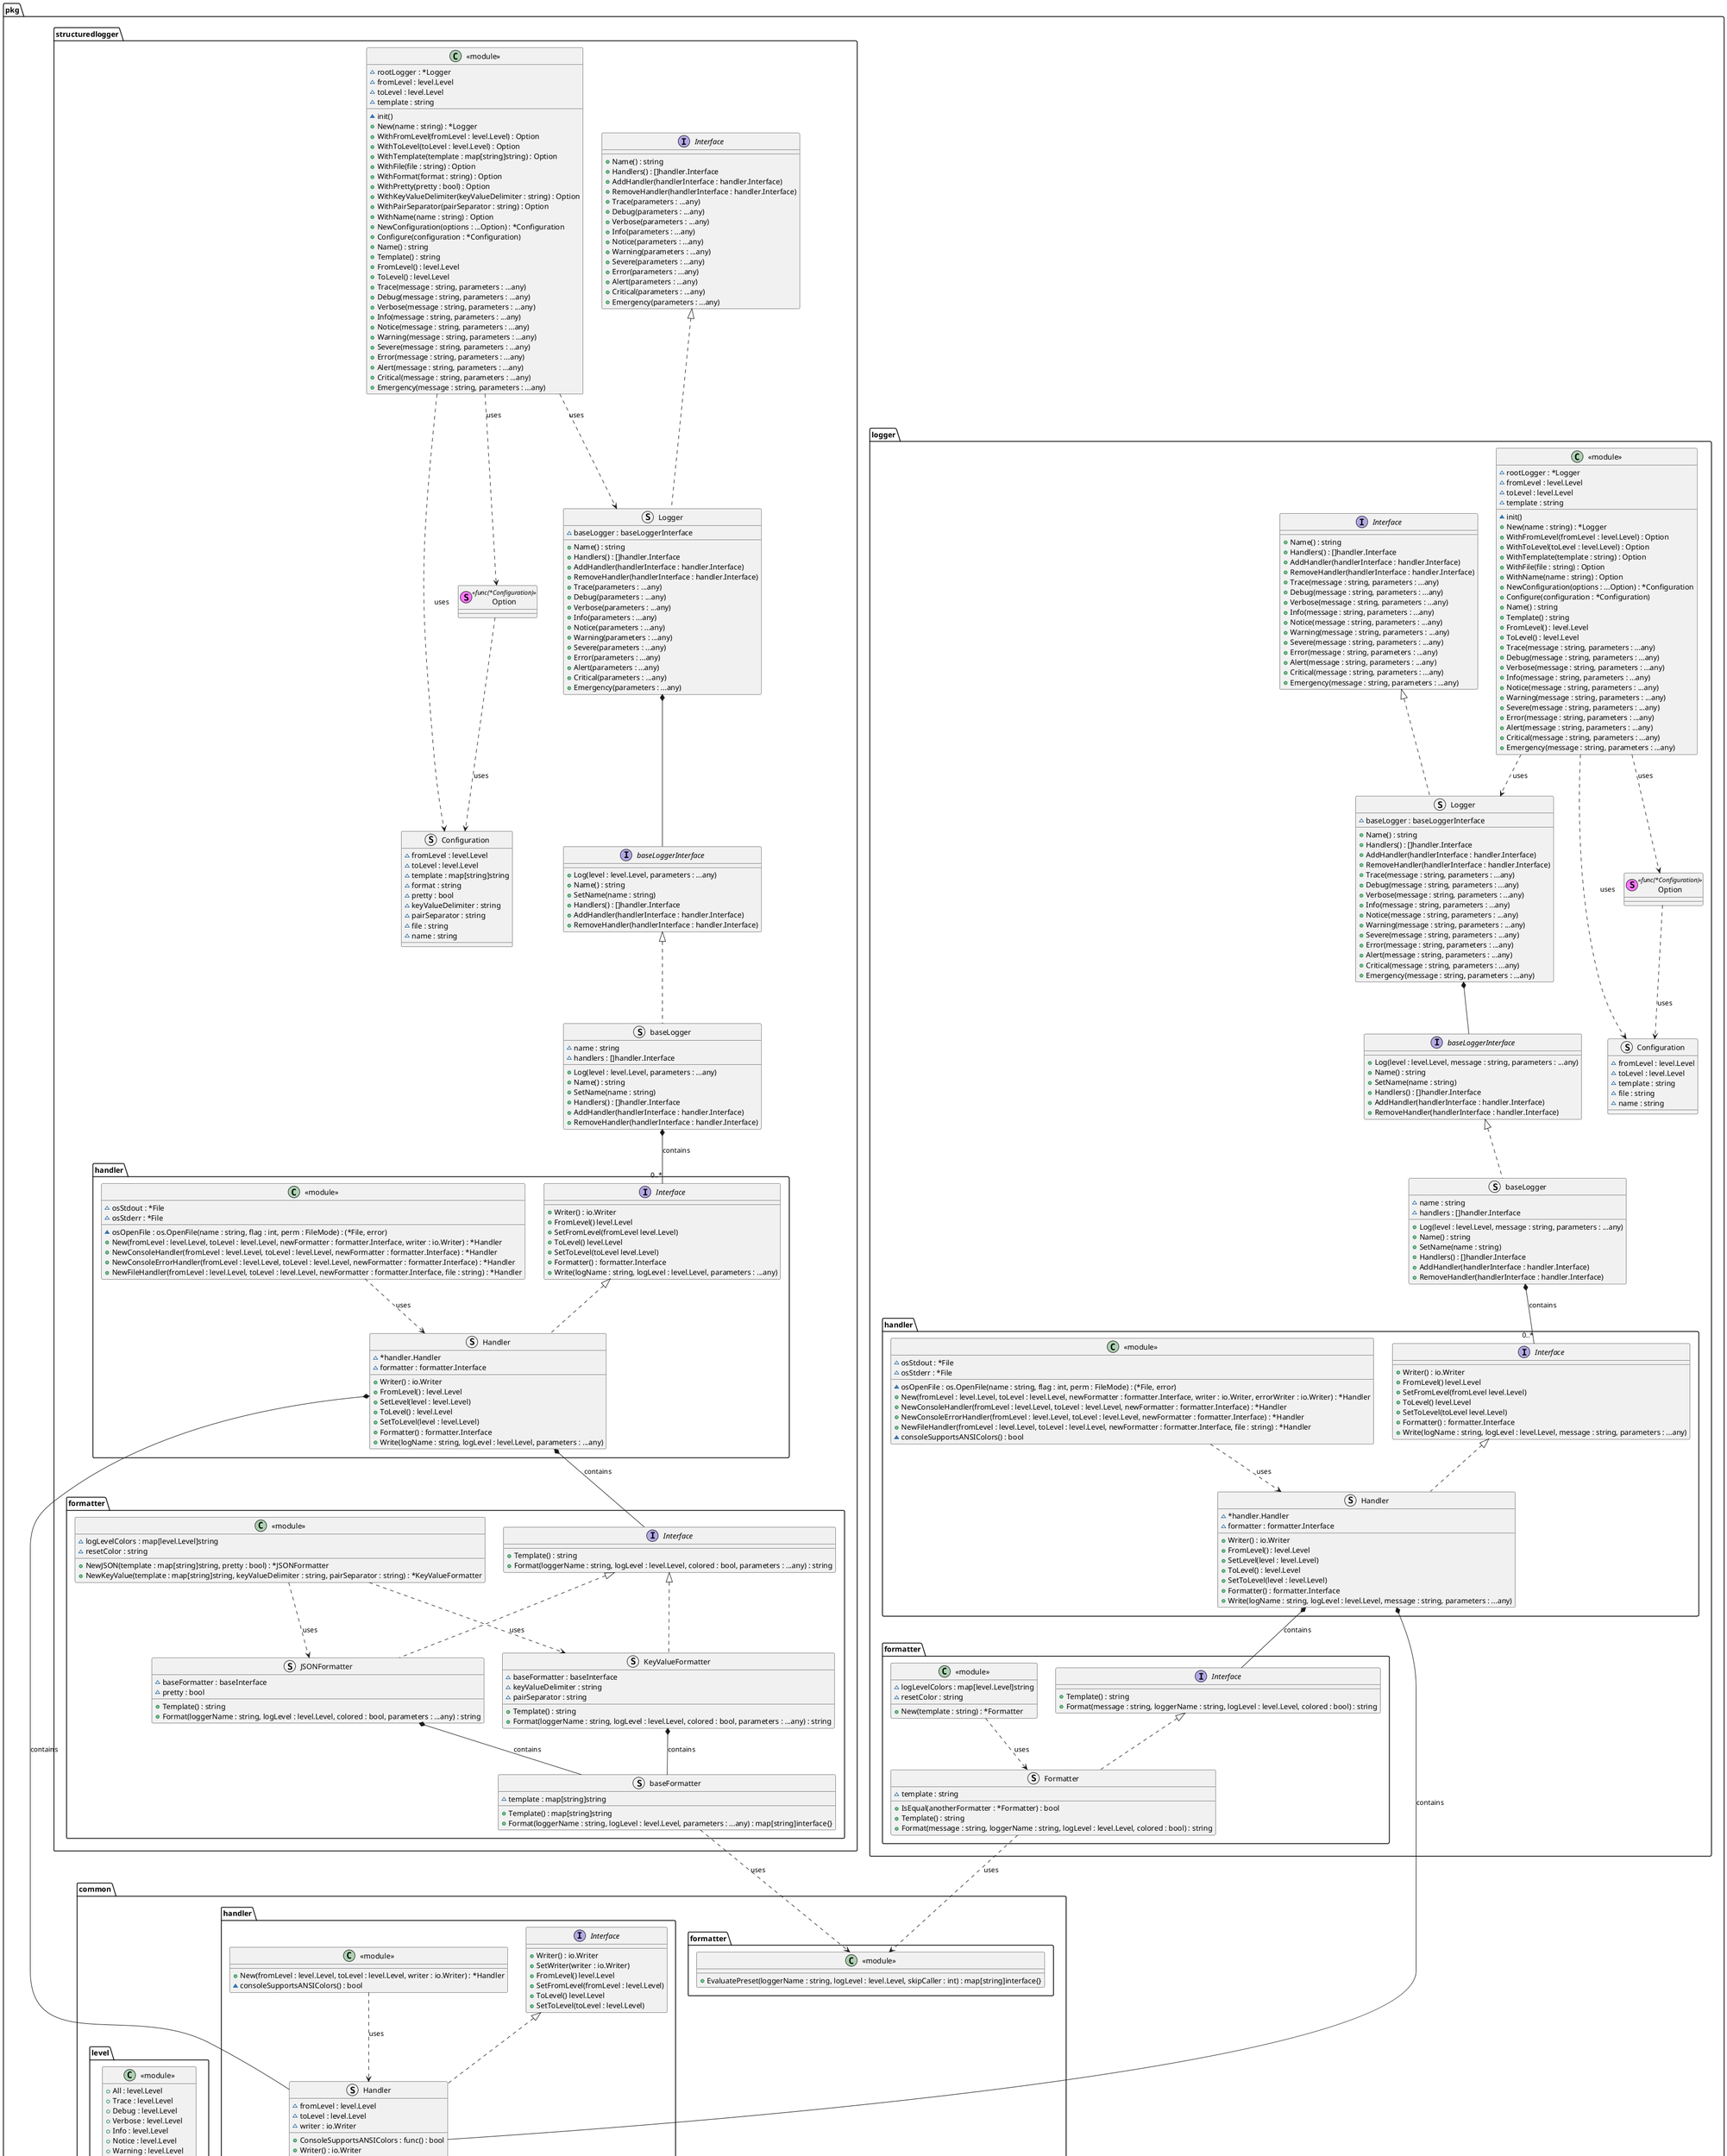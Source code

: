 @startuml
top to bottom direction

package pkg {
    package common {
        package formatter {
            class "<<module>>" {
                + EvaluatePreset(loggerName : string, logLevel : level.Level, skipCaller : int) : map[string]interface{}
            }
        }
        package handler {
            interface Interface {
                + Writer() : io.Writer
                + SetWriter(writer : io.Writer)
                + FromLevel() level.Level
                + SetFromLevel(fromLevel : level.Level)
                + ToLevel() level.Level
                + SetToLevel(toLevel : level.Level)
            }
            struct Handler implements Interface {
                ~ fromLevel : level.Level
                ~ toLevel : level.Level
                ~ writer : io.Writer
                + ConsoleSupportsANSIColors : func() : bool
                + Writer() : io.Writer
                + SetWriter(writer : io.Writer)
                + FromLevel() : level.Level
                + SetFromLevel(fromLevel : level.Level)
                + ToLevel() : level.Level
                + SetToLevel(toLevel : level.Level)
            }
            class "<<module>>" {
                + New(fromLevel : level.Level, toLevel : level.Level, writer : io.Writer) : *Handler
                ~ consoleSupportsANSIColors() : bool
            }
            "<<module>>" ..> Handler : uses
        }
        package level {
            stereotype Level <<int>> {
                + String() : string
                + DigitRepresentation() : int
                + Next() : Level
                + Previous() : Level
            }
            class "<<module>>" {
                + All : level.Level
                + Trace : level.Level
                + Debug : level.Level
                + Verbose : level.Level
                + Info : level.Level
                + Notice : level.Level
                + Warning : level.Level
                + Severe : level.Level
                + Error : level.Level
                + Alert : level.Level
                + Critical : level.Level
                + Emergency : level.Level
                + Null : level.Level
            }
            "<<module>>" ..> Level : uses
        }
    }
    package logger {
        package formatter {
            interface Interface {
                + Template() : string
                + Format(message : string, loggerName : string, logLevel : level.Level, colored : bool) : string
            }

            struct Formatter implements Interface {
                ~ template : string
                + IsEqual(anotherFormatter : *Formatter) : bool
                + Template() : string
                + Format(message : string, loggerName : string, logLevel : level.Level, colored : bool) : string
            }

            class "<<module>>" {
                ~ logLevelColors : map[level.Level]string
                ~ resetColor : string
                + New(template : string) : *Formatter
            }

            "<<module>>" ..> Formatter : uses
        }
        package handler {
            interface Interface {
                + Writer() : io.Writer
                + FromLevel() level.Level
                + SetFromLevel(fromLevel level.Level)
                + ToLevel() level.Level
                + SetToLevel(toLevel level.Level)
                + Formatter() : formatter.Interface
                + Write(logName : string, logLevel : level.Level, message : string, parameters : ...any)
            }
            struct Handler implements Interface {
                ~ *handler.Handler
                ~ formatter : formatter.Interface
                + Writer() : io.Writer
                + FromLevel() : level.Level
                + SetLevel(level : level.Level)
                + ToLevel() : level.Level
                + SetToLevel(level : level.Level)
                + Formatter() : formatter.Interface
                + Write(logName : string, logLevel : level.Level, message : string, parameters : ...any)
            }
            class "<<module>>" {
                ~ osOpenFile : os.OpenFile(name : string, flag : int, perm : FileMode) : (*File, error)
                ~ osStdout : *File
                ~ osStderr : *File
                + New(fromLevel : level.Level, toLevel : level.Level, newFormatter : formatter.Interface, writer : io.Writer, errorWriter : io.Writer) : *Handler
                + NewConsoleHandler(fromLevel : level.Level, toLevel : level.Level, newFormatter : formatter.Interface) : *Handler
                + NewConsoleErrorHandler(fromLevel : level.Level, toLevel : level.Level, newFormatter : formatter.Interface) : *Handler
                + NewFileHandler(fromLevel : level.Level, toLevel : level.Level, newFormatter : formatter.Interface, file : string) : *Handler
                ~ consoleSupportsANSIColors() : bool
            }

            "<<module>>" ..> Handler : uses
        }
        interface baseLoggerInterface {
            + Log(level : level.Level, message : string, parameters : ...any)
            + Name() : string
            + SetName(name : string)
            + Handlers() : []handler.Interface
            + AddHandler(handlerInterface : handler.Interface)
            + RemoveHandler(handlerInterface : handler.Interface)
        }
        struct baseLogger implements baseLoggerInterface {
            ~ name : string
            ~ handlers : []handler.Interface
            + Log(level : level.Level, message : string, parameters : ...any)
            + Name() : string
            + SetName(name : string)
            + Handlers() : []handler.Interface
            + AddHandler(handlerInterface : handler.Interface)
            + RemoveHandler(handlerInterface : handler.Interface)
        }
        interface Interface {
            + Name() : string
            + Handlers() : []handler.Interface
            + AddHandler(handlerInterface : handler.Interface)
            + RemoveHandler(handlerInterface : handler.Interface)
            + Trace(message : string, parameters : ...any)
            + Debug(message : string, parameters : ...any)
            + Verbose(message : string, parameters : ...any)
            + Info(message : string, parameters : ...any)
            + Notice(message : string, parameters : ...any)
            + Warning(message : string, parameters : ...any)
            + Severe(message : string, parameters : ...any)
            + Error(message : string, parameters : ...any)
            + Alert(message : string, parameters : ...any)
            + Critical(message : string, parameters : ...any)
            + Emergency(message : string, parameters : ...any)
        }
        struct Logger implements Interface {
            ~ baseLogger : baseLoggerInterface
            + Name() : string
            + Handlers() : []handler.Interface
            + AddHandler(handlerInterface : handler.Interface)
            + RemoveHandler(handlerInterface : handler.Interface)
            + Trace(message : string, parameters : ...any)
            + Debug(message : string, parameters : ...any)
            + Verbose(message : string, parameters : ...any)
            + Info(message : string, parameters : ...any)
            + Notice(message : string, parameters : ...any)
            + Warning(message : string, parameters : ...any)
            + Severe(message : string, parameters : ...any)
            + Error(message : string, parameters : ...any)
            + Alert(message : string, parameters : ...any)
            + Critical(message : string, parameters : ...any)
            + Emergency(message : string, parameters : ...any)
        }
        struct Configuration {
            ~ fromLevel : level.Level
            ~ toLevel : level.Level
            ~ template : string
            ~ file : string
            ~ name : string
        }
        stereotype Option <<func(*Configuration)>> {}
        class "<<module>>" {
            ~ rootLogger : *Logger
            ~ fromLevel : level.Level
            ~ toLevel : level.Level
            ~ template : string
            ~ init()
            + New(name : string) : *Logger
            + WithFromLevel(fromLevel : level.Level) : Option
            + WithToLevel(toLevel : level.Level) : Option
            + WithTemplate(template : string) : Option
            + WithFile(file : string) : Option
            + WithName(name : string) : Option
            + NewConfiguration(options : ...Option) : *Configuration
            + Configure(configuration : *Configuration)
            + Name() : string
            + Template() : string
            + FromLevel() : level.Level
            + ToLevel() : level.Level
            + Trace(message : string, parameters : ...any)
            + Debug(message : string, parameters : ...any)
            + Verbose(message : string, parameters : ...any)
            + Info(message : string, parameters : ...any)
            + Notice(message : string, parameters : ...any)
            + Warning(message : string, parameters : ...any)
            + Severe(message : string, parameters : ...any)
            + Error(message : string, parameters : ...any)
            + Alert(message : string, parameters : ...any)
            + Critical(message : string, parameters : ...any)
            + Emergency(message : string, parameters : ...any)
        }

        Logger *-- baseLoggerInterface
        "<<module>>" ..> Logger : uses
        "<<module>>" ..> Option : uses
        "<<module>>" ..> Configuration : uses
        Option ..> Configuration : uses
    }
    package structuredlogger {
        package formatter {
            struct baseFormatter {
                ~ template : map[string]string
                + Template() : map[string]string
                + Format(loggerName : string, logLevel : level.Level, parameters : ...any) : map[string]interface{}
            }

            interface Interface {
                + Template() : string
                + Format(loggerName : string, logLevel : level.Level, colored : bool, parameters : ...any) : string
            }

            struct JSONFormatter implements Interface {
                ~ baseFormatter : baseInterface
                ~ pretty : bool
                + Template() : string
                + Format(loggerName : string, logLevel : level.Level, colored : bool, parameters : ...any) : string
            }

            struct KeyValueFormatter implements Interface {
                ~ baseFormatter : baseInterface
                ~ keyValueDelimiter : string
                ~ pairSeparator : string
                + Template() : string
                + Format(loggerName : string, logLevel : level.Level, colored : bool, parameters : ...any) : string
            }

            class "<<module>>" {
                ~ logLevelColors : map[level.Level]string
                ~ resetColor : string
                + NewJSON(template : map[string]string, pretty : bool) : *JSONFormatter
                + NewKeyValue(template : map[string]string, keyValueDelimiter : string, pairSeparator : string) : *KeyValueFormatter
            }

            JSONFormatter *-- baseFormatter : contains
            KeyValueFormatter *-- baseFormatter : contains
            "<<module>>" ..> JSONFormatter : uses
            "<<module>>" ..> KeyValueFormatter : uses
        }
        package handler {
            interface Interface {
                + Writer() : io.Writer
                + FromLevel() level.Level
                + SetFromLevel(fromLevel level.Level)
                + ToLevel() level.Level
                + SetToLevel(toLevel level.Level)
                + Formatter() : formatter.Interface
                + Write(logName : string, logLevel : level.Level, parameters : ...any)
            }

            struct Handler implements Interface {
                ~ *handler.Handler
                ~ formatter : formatter.Interface
                + Writer() : io.Writer
                + FromLevel() : level.Level
                + SetLevel(level : level.Level)
                + ToLevel() : level.Level
                + SetToLevel(level : level.Level)
                + Formatter() : formatter.Interface
                + Write(logName : string, logLevel : level.Level, parameters : ...any)
            }

            class "<<module>>" {
                ~ osOpenFile : os.OpenFile(name : string, flag : int, perm : FileMode) : (*File, error)
                ~ osStdout : *File
                ~ osStderr : *File
                + New(fromLevel : level.Level, toLevel : level.Level, newFormatter : formatter.Interface, writer : io.Writer) : *Handler
                + NewConsoleHandler(fromLevel : level.Level, toLevel : level.Level, newFormatter : formatter.Interface) : *Handler
                + NewConsoleErrorHandler(fromLevel : level.Level, toLevel : level.Level, newFormatter : formatter.Interface) : *Handler
                + NewFileHandler(fromLevel : level.Level, toLevel : level.Level, newFormatter : formatter.Interface, file : string) : *Handler
            }

            "<<module>>" ..> Handler : uses
        }
        interface baseLoggerInterface {
            + Log(level : level.Level, parameters : ...any)
            + Name() : string
            + SetName(name : string)
            + Handlers() : []handler.Interface
            + AddHandler(handlerInterface : handler.Interface)
            + RemoveHandler(handlerInterface : handler.Interface)
        }
        struct baseLogger implements baseLoggerInterface {
            ~ name : string
            ~ handlers : []handler.Interface
            + Log(level : level.Level, parameters : ...any)
            + Name() : string
            + SetName(name : string)
            + Handlers() : []handler.Interface
            + AddHandler(handlerInterface : handler.Interface)
            + RemoveHandler(handlerInterface : handler.Interface)
        }
        interface Interface {
            + Name() : string
            + Handlers() : []handler.Interface
            + AddHandler(handlerInterface : handler.Interface)
            + RemoveHandler(handlerInterface : handler.Interface)
            + Trace(parameters : ...any)
            + Debug(parameters : ...any)
            + Verbose(parameters : ...any)
            + Info(parameters : ...any)
            + Notice(parameters : ...any)
            + Warning(parameters : ...any)
            + Severe(parameters : ...any)
            + Error(parameters : ...any)
            + Alert(parameters : ...any)
            + Critical(parameters : ...any)
            + Emergency(parameters : ...any)
        }
        struct Logger implements Interface {
            ~ baseLogger : baseLoggerInterface
            + Name() : string
            + Handlers() : []handler.Interface
            + AddHandler(handlerInterface : handler.Interface)
            + RemoveHandler(handlerInterface : handler.Interface)
            + Trace(parameters : ...any)
            + Debug(parameters : ...any)
            + Verbose(parameters : ...any)
            + Info(parameters : ...any)
            + Notice(parameters : ...any)
            + Warning(parameters : ...any)
            + Severe(parameters : ...any)
            + Error(parameters : ...any)
            + Alert(parameters : ...any)
            + Critical(parameters : ...any)
            + Emergency(parameters : ...any)
        }
        struct Configuration {
            ~ fromLevel : level.Level
            ~ toLevel : level.Level
            ~ template : map[string]string
            ~ format : string
            ~ pretty : bool
            ~ keyValueDelimiter : string
            ~ pairSeparator : string
            ~ file : string
            ~ name : string
        }
        stereotype Option <<func(*Configuration)>> {}
        class "<<module>>" {
            ~ rootLogger : *Logger
            ~ fromLevel : level.Level
            ~ toLevel : level.Level
            ~ template : string
            ~ init()
            + New(name : string) : *Logger
            + WithFromLevel(fromLevel : level.Level) : Option
            + WithToLevel(toLevel : level.Level) : Option
            + WithTemplate(template : map[string]string) : Option
            + WithFile(file : string) : Option
            + WithFormat(format : string) : Option
            + WithPretty(pretty : bool) : Option
            + WithKeyValueDelimiter(keyValueDelimiter : string) : Option
            + WithPairSeparator(pairSeparator : string) : Option
            + WithName(name : string) : Option
            + NewConfiguration(options : ...Option) : *Configuration
            + Configure(configuration : *Configuration)
            + Name() : string
            + Template() : string
            + FromLevel() : level.Level
            + ToLevel() : level.Level
            + Trace(message : string, parameters : ...any)
            + Debug(message : string, parameters : ...any)
            + Verbose(message : string, parameters : ...any)
            + Info(message : string, parameters : ...any)
            + Notice(message : string, parameters : ...any)
            + Warning(message : string, parameters : ...any)
            + Severe(message : string, parameters : ...any)
            + Error(message : string, parameters : ...any)
            + Alert(message : string, parameters : ...any)
            + Critical(message : string, parameters : ...any)
            + Emergency(message : string, parameters : ...any)
        }

        Logger *-- baseLoggerInterface
        "<<module>>" ..> Logger : uses
        "<<module>>" ..> Option : uses
        "<<module>>" ..> Configuration : uses
        Option ..> Configuration : uses
    }
}

pkg.common.handler.Handler *-- pkg.common.level.Level : contains
pkg.logger.handler.Handler *-- pkg.common.handler.Handler : contains
pkg.logger.handler.Handler *-- pkg.logger.formatter.Interface : contains
pkg.logger.baseLogger *-- "0..*" pkg.logger.handler.Interface : contains
pkg.logger.formatter.Formatter ..> "pkg.common.formatter.<<module>>" : uses
pkg.structuredlogger.handler.Handler *-- pkg.common.handler.Handler : contains
pkg.structuredlogger.handler.Handler *-- pkg.structuredlogger.formatter.Interface : contains
pkg.structuredlogger.baseLogger *-- "0..*" pkg.structuredlogger.handler.Interface : contains
pkg.structuredlogger.formatter.baseFormatter ..> "pkg.common.formatter.<<module>>" : uses


@enduml